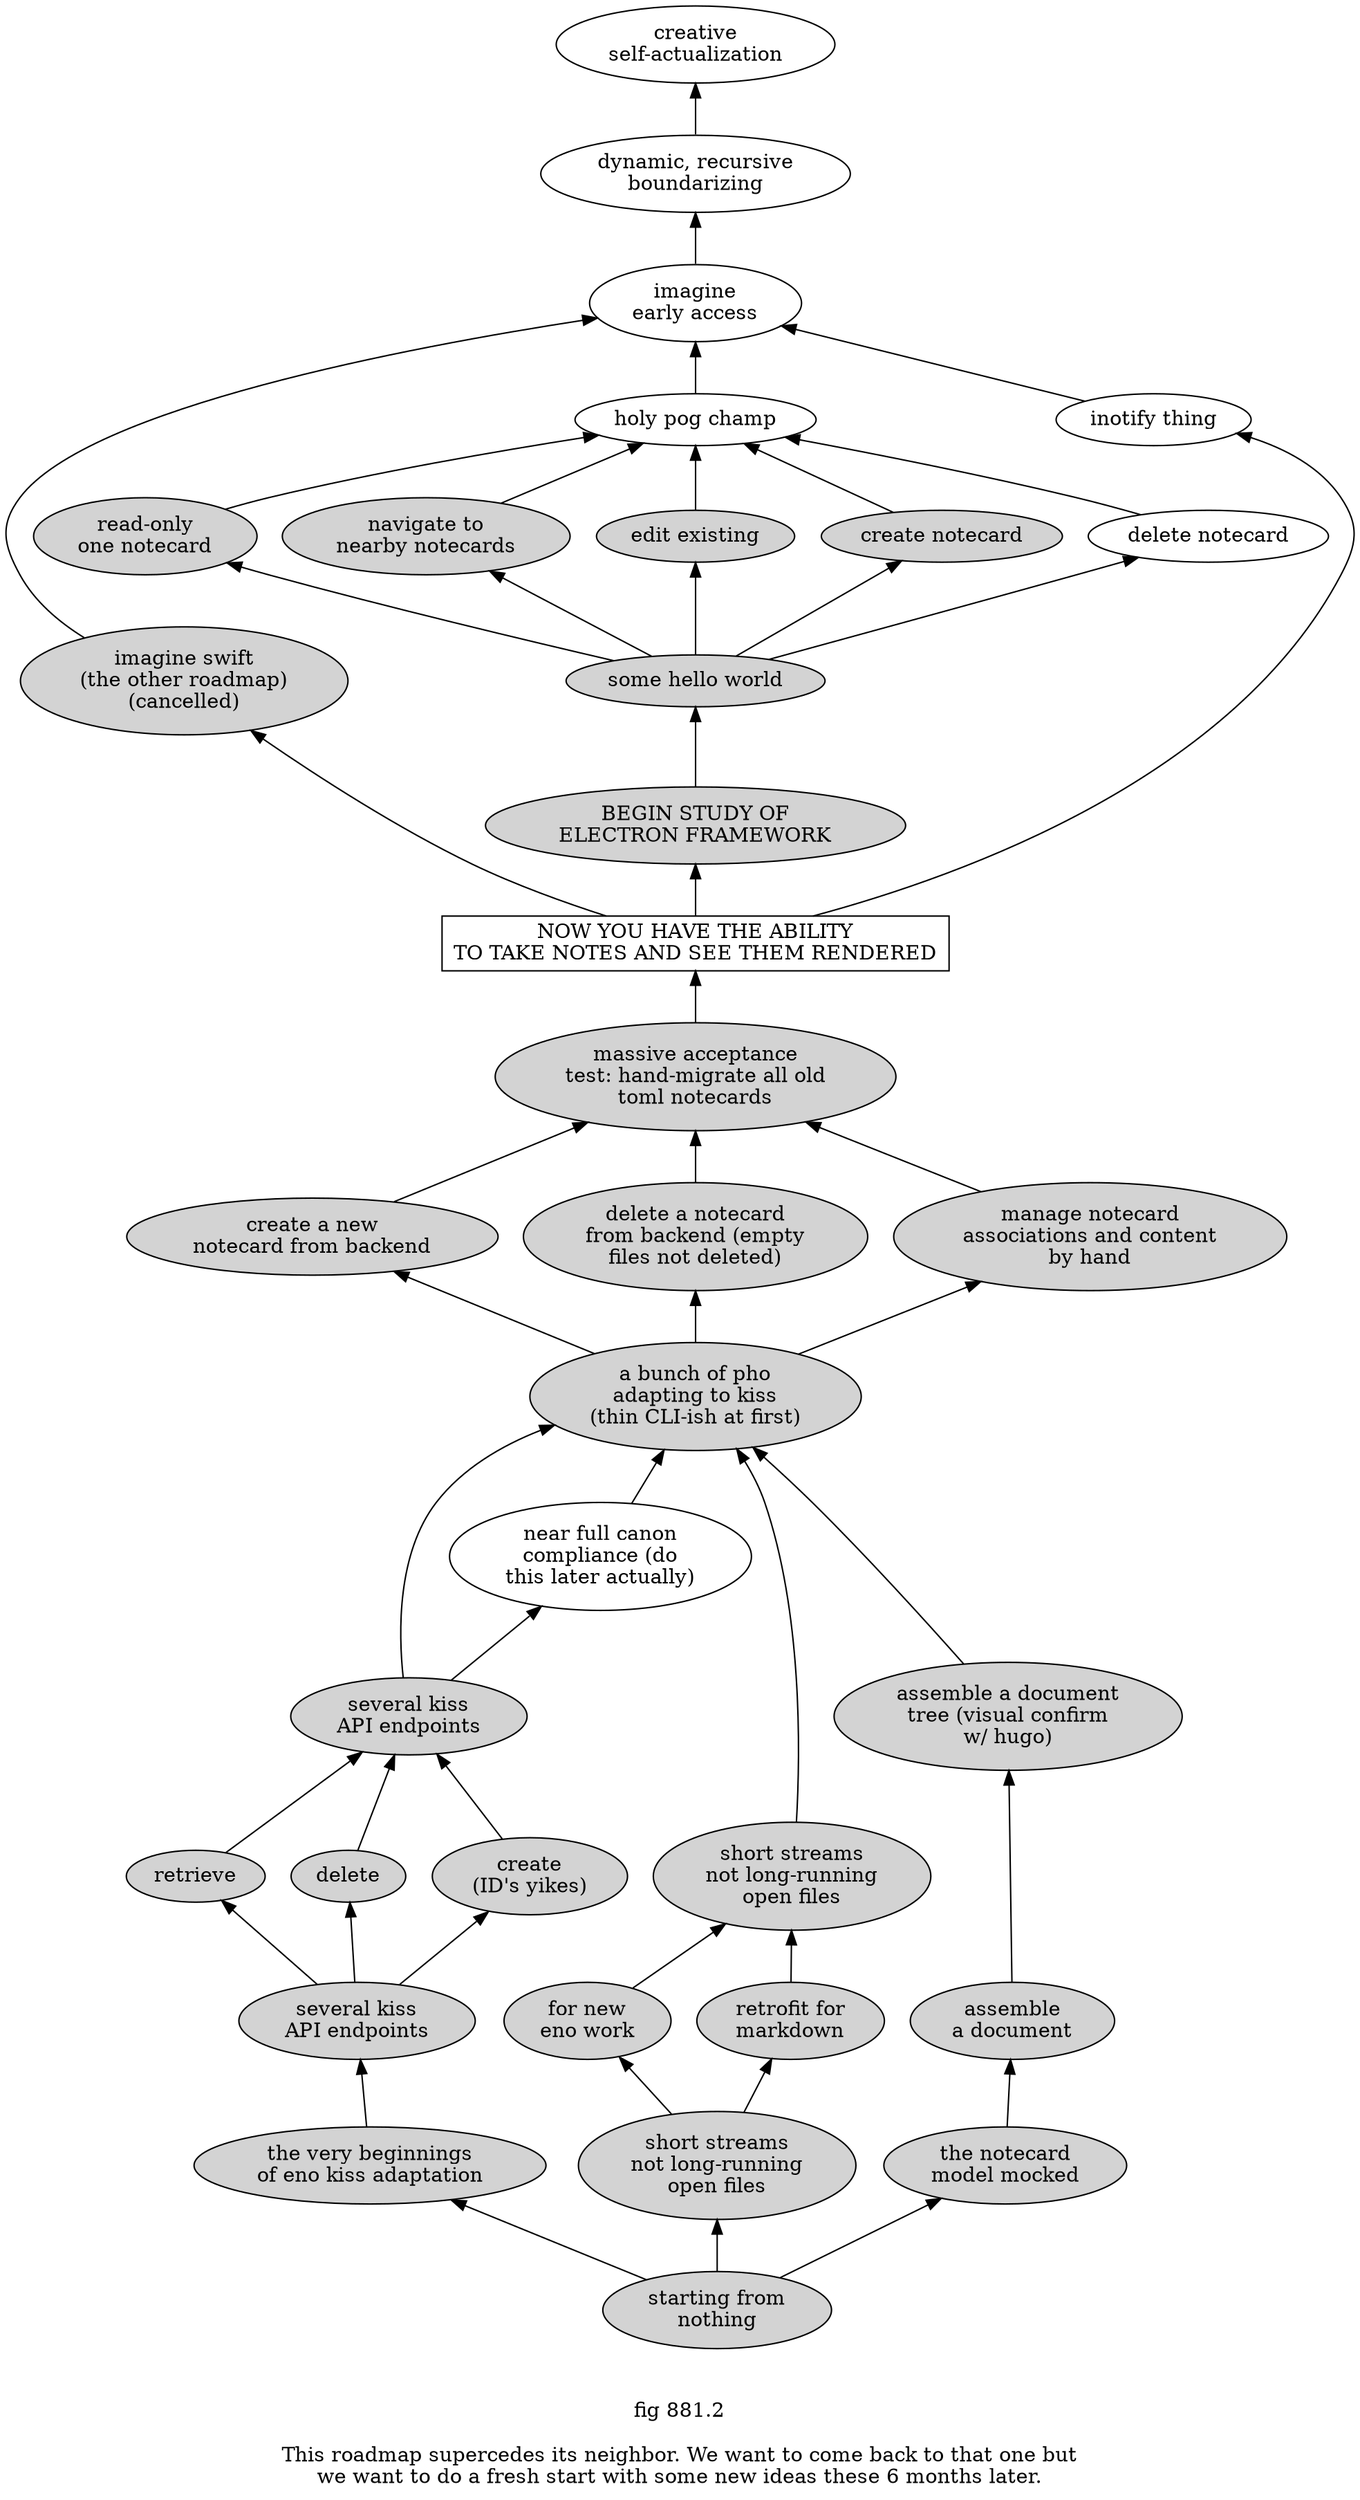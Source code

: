 digraph g {

rankdir=BT; /* the finish is at the top */

10000[label="starting from\nnothing" style=filled]
10000->15000
10000->17000
10000->20000
15000[label="the very beginnings\nof eno kiss adaptation" style=filled]
15000->25000
17000[label="short streams\nnot long-running\nopen files" style=filled]
17000->17333
17000->17666
17333[label="for new\neno work" style=filled]
17333->17500
17666[label="retrofit for\nmarkdown" style=filled]
17666->17500
17500[label="short streams\nnot long-running\nopen files" style=filled]
17500->30000
20000[label="the notecard\nmodel mocked" style=filled]
20000->20333
20333[label="assemble\na document" style=filled]
20333->20666
20666[label="assemble a document\ntree (visual confirm\nw/ hugo)" style=filled]
20666->30000
25000[label="several kiss\nAPI endpoints" style=filled]
25000->25300
25000->25500
25000->25700
25300[label="retrieve" style=filled]
25300->25900
25500[label="delete" style=filled]
25500->25900
25700[label="create\n(ID's yikes)" style=filled]
25700->25900
25900[label="several kiss\nAPI endpoints" style=filled]
25900->30000
25900->26000
26000[label="near full canon\ncompliance (do\nthis later actually)"]
26000->30000
30000[label="a bunch of pho\nadapting to kiss\n(thin CLI-ish at first)" style=filled]
30000->31300
30000->31500
30000->31700
31300[label="create a new\nnotecard from backend" style=filled]
31300->32500
31500[label="delete a notecard\nfrom backend (empty\nfiles not deleted)" style=filled]
31500->32500
31700[label="manage notecard\nassociations and content\nby hand" style=filled]
31700->32500
32500[label="massive acceptance\ntest:\ hand-migrate all old\ntoml notecards" style=filled]
32500->35000
35000[shape=rect label="NOW YOU HAVE THE ABILITY
TO TAKE NOTES AND SEE THEM RENDERED"]
35000->36000
35000->36500
35000->39000
36000[label="imagine swift\n(the other roadmap)\n(cancelled)" style=filled]
36000->40000
36500[label="BEGIN STUDY OF\nELECTRON FRAMEWORK" style=filled]
36500->37000
37000[label="some hello world" style=filled]
37000->37300
37000->37500
37000->37700
37000->37750
37000->37800
37300[label="read-only\none notecard" style=filled]
37500[label="navigate to\nnearby notecards" style=filled]
37700[label="edit existing" style=filled]
37750[label="create notecard" style=filled]
37800[label="delete notecard"]
37300->38000
37500->38000
37700->38000
37750->38000
37800->38000
38000[label="holy pog champ"]
38000->40000
39000[label="inotify thing"]
39000->40000
40000[label="imagine\nearly access"]
40000->41000
41000[label="dynamic, recursive\nboundarizing"]
41000->50000
50000[label="creative\nself-actualization"]


label="

fig 881.2

This roadmap supercedes its neighbor. We want to come back to that one but
we want to do a fresh start with some new ideas these 6 months later.
"

}
/*
# #born.
*/
